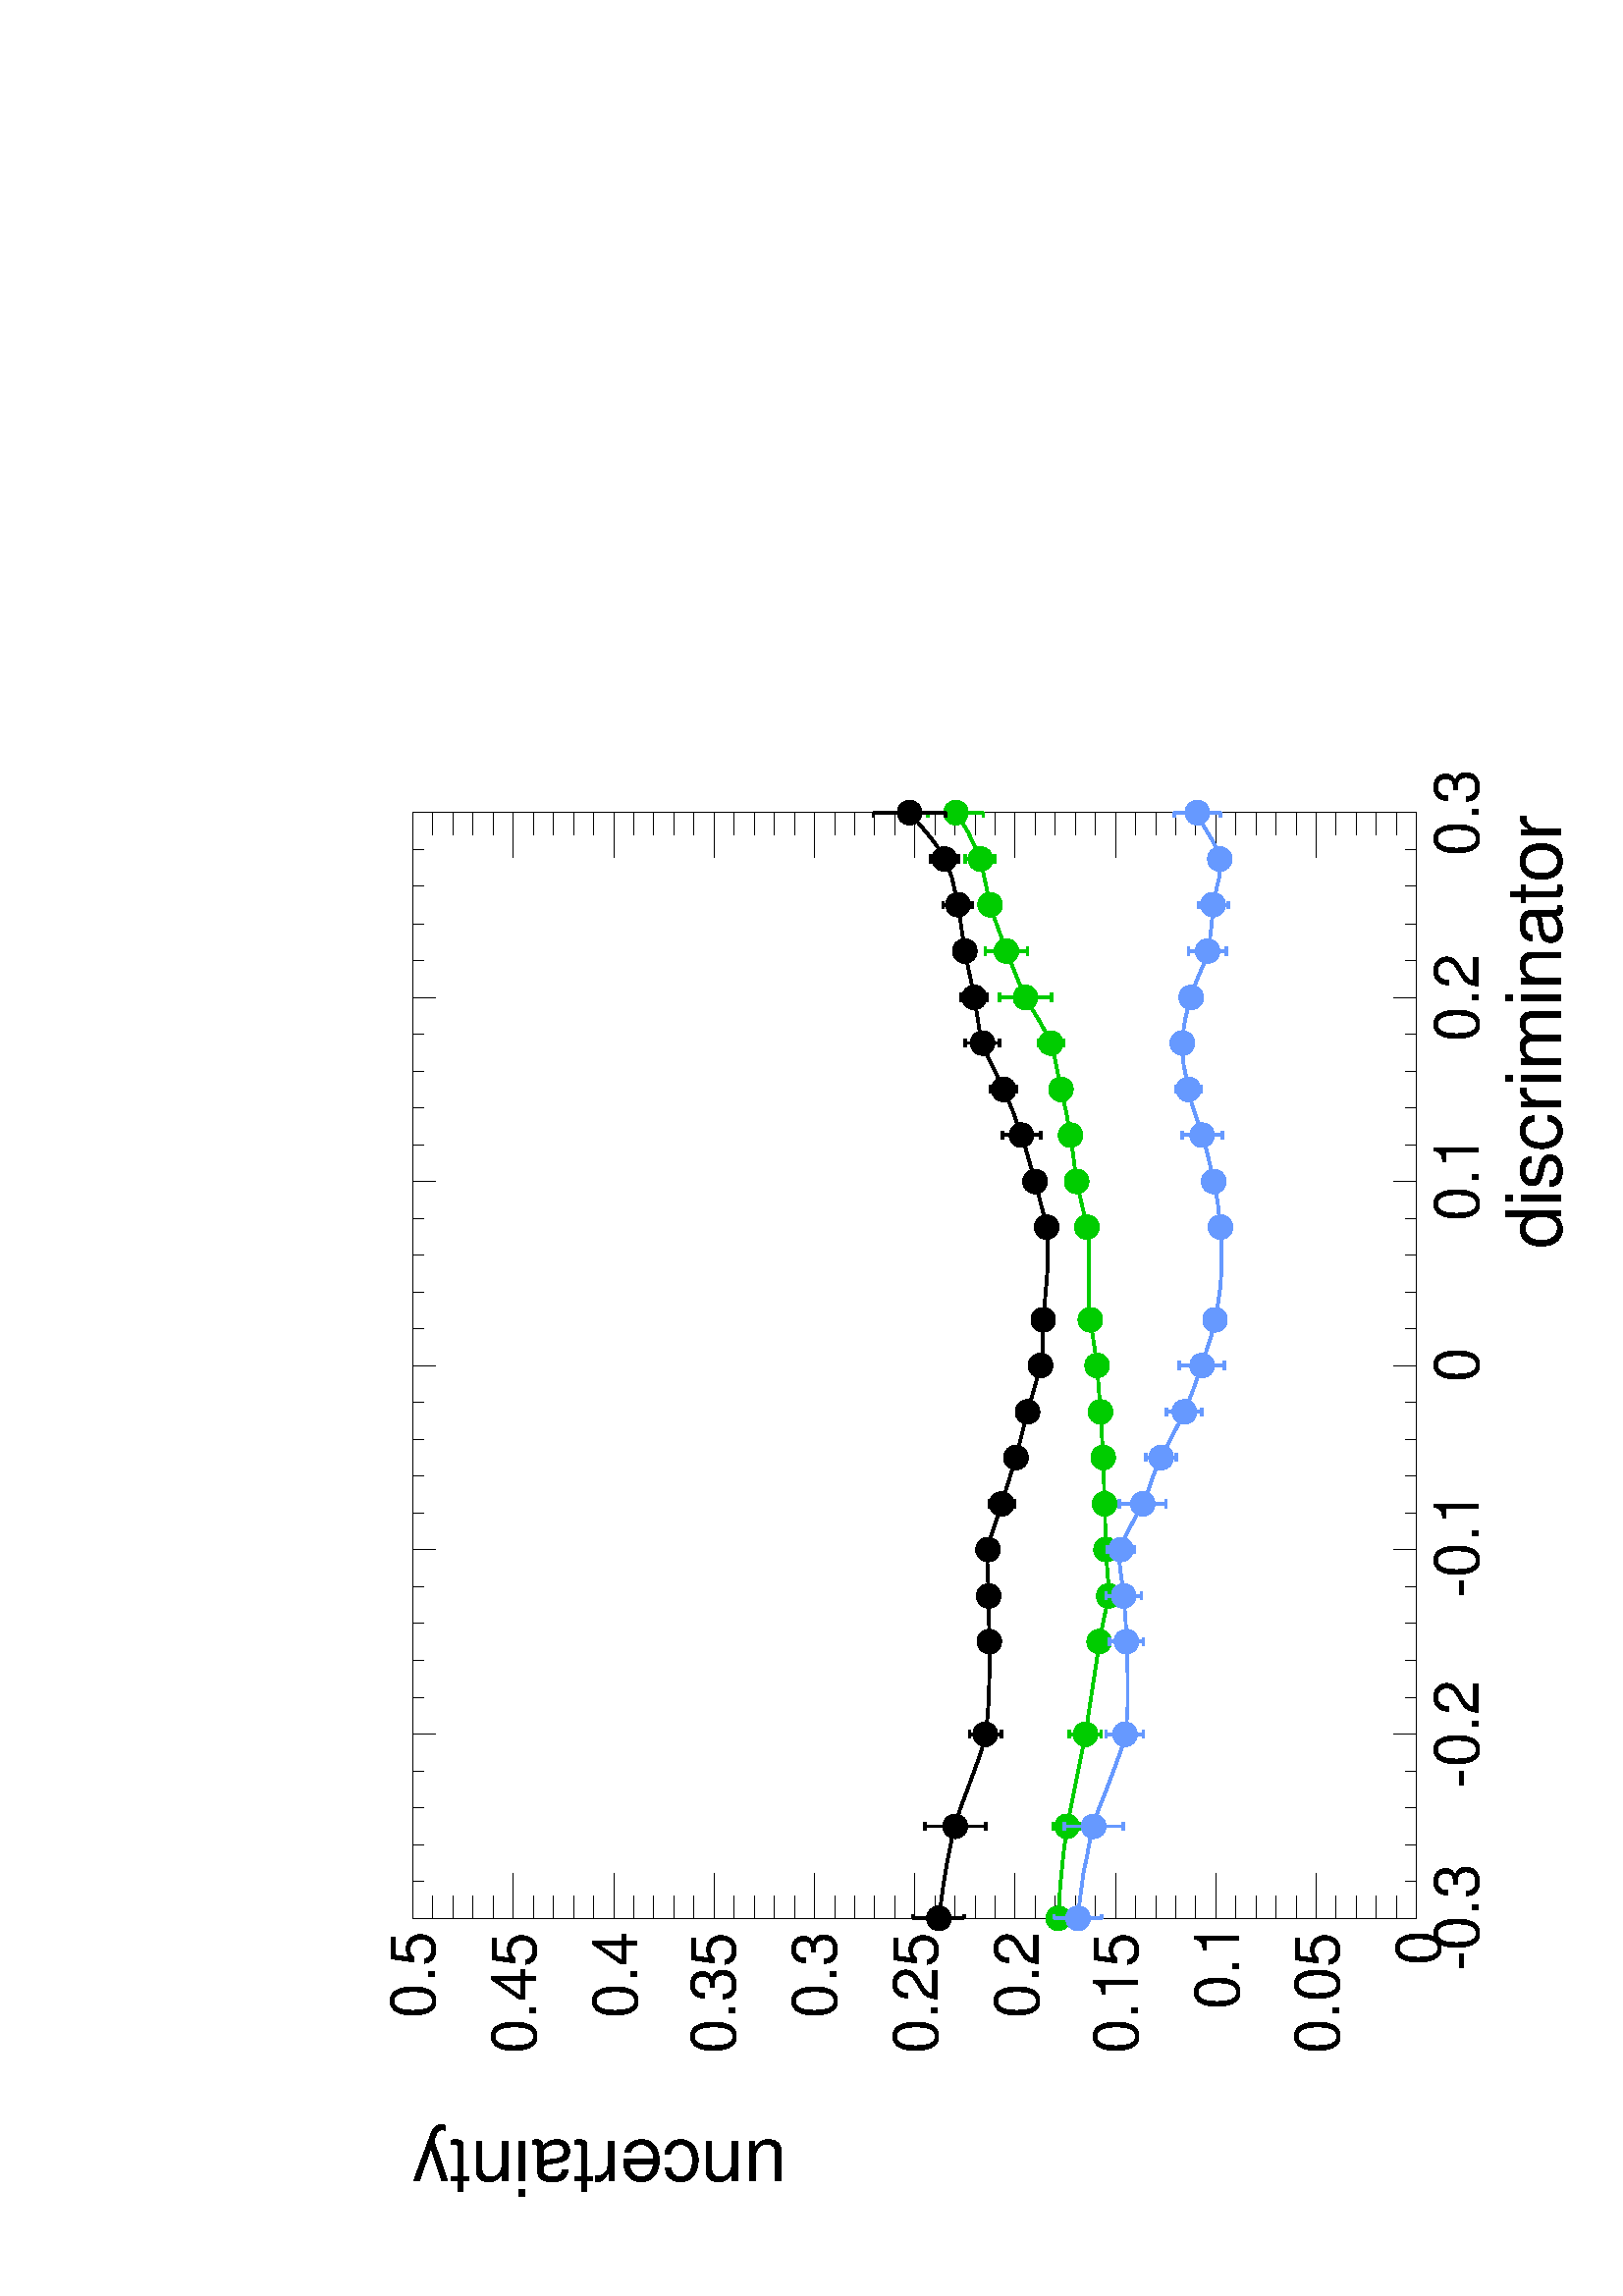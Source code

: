 %!PS-Adobe-2.0
%%Pages: (atend)
%%Orientation: Landscape
%%EndComments
%%BeginProlog
/s {stroke} def /l {lineto} def /m {moveto} def /t {translate} def
/sw {stringwidth} def /r {rotate} def /rl {roll}  def /R {repeat} def
/d {rlineto} def /rm {rmoveto} def /gr {grestore} def /f {eofill} def
/c {setrgbcolor} def /black {0 setgray} def /sd {setdash} def
/cl {closepath} def /sf {scalefont setfont} def /lw {setlinewidth} def
/box {m dup 0 exch d exch 0 d 0 exch neg d cl} def
/NC{systemdict begin initclip end}def/C{NC box clip newpath}def
/bl {box s} def /bf {box f} def /Y { 0 exch d} def /X { 0 d} def 
/mp {newpath /y exch def /x exch def} def
/side {[w .77 mul w .23 mul] .385 w mul sd w 0 l currentpoint t -144 r} def
/mr {mp x y w2 0 360 arc} def /m24 {mr s} def /m20 {mr f} def
/mb {mp x y w2 add m w2 neg 0 d 0 w neg d w 0 d 0 w d cl} def
/mt {mp x y w2 add m w2 neg w neg d w 0 d cl} def
/m21 {mb f} def /m25 {mb s} def /m22 {mt f} def /m26{mt s} def
/m23 {mp x y w2 sub m w2 w d w neg 0 d cl f} def
/m27 {mp x y w2 add m w3 neg w2 neg d w3 w2 neg d w3 w2 d cl s} def
/m28 {mp x w2 sub y w2 sub w3 add m w3 0 d  0 w3 neg d w3 0 d 0 w3 d w3 0 d  0 w3 d w3 neg 0 d 0 w3 d w3 neg 0 d
 0 w3 neg d w3 neg 0 d cl s } def
/m29 {mp gsave x w2 sub y w2 add w3 sub m currentpoint t
 4 {side} repeat cl fill gr} def
/m30 {mp gsave x w2 sub y w2 add w3 sub m currentpoint t
 4 {side} repeat cl s gr} def
/m31 {mp x y w2 sub m 0 w d x w2 sub y m w 0 d x w2 sub y w2 add m w w neg d x w2 sub y w2
 sub m w w d s} def
/m2 {mp x y w2 sub m 0 w d x w2 sub y m w 0 d s} def
/m5 {mp x w2 sub y w2 sub m w w d x w2 sub y w2 add m w w neg d s} def
/reEncode {exch findfont dup length dict begin {1 index /FID eq  {pop pop} {def} ifelse } forall /Encoding exch def currentdict end dup /FontName get exch definefont pop } def [/Times-Bold /Times-Italic /Times-BoldItalic /Helvetica
 /Helvetica-Oblique /Helvetica-Bold /Helvetica-BoldOblique /Courier /Courier-Oblique /Courier-Bold /Courier-BoldOblique /Times-Roman /AvantGarde-Book /AvantGarde-BookOblique /AvantGarde-Demi /AvantGarde-DemiOblique /Bookman-Demi
 /Bookman-DemiItalic /Bookman-Light /Bookman-LightItalic /Helvetica-Narrow /Helvetica-Narrow-Bold /Helvetica-Narrow-BoldOblique /Helvetica-Narrow-Oblique /NewCenturySchlbk-Roman /NewCenturySchlbk-Bold
 /NewCenturySchlbk-BoldItalic /NewCenturySchlbk-Italic /Palatino-Bold /Palatino-BoldItalic /Palatino-Italic /Palatino-Roman ] {ISOLatin1Encoding reEncode } forall
/oshow {gsave [] 0 sd true charpath stroke gr} def
/stwn { /fs exch def /fn exch def /text exch def fn findfont fs sf
 text sw pop xs add /xs exch def} def
/stwb { /fs exch def /fn exch def /nbas exch def /textf exch deftextf length /tlen exch def nbas tlen gt {/nbas tlendef} iffn findfont fs sf textf dup length nbas sub nbas getinterval sw
pop neg xs add /xs exch def} def
/Zone {/iy exch def /ix exch def  ix 1 sub  3144 mul  1 iy sub  2224
 mul t} def
%%EndProlog
%%BeginSetup
%%EndSetup
newpath  gsave  90 r 0 -594 t  28 20 t .25 .25 scale  gsave 
%%Page: 1 1
 gsave  gsave 
 1 1 Zone
 gsave  0 0 t black[  ] 0 sd 1 lw 1 1 1 c 2948 1989 0 0 bf black 1 1 1 c black 1622 1472 442 219 bl 1622 1472 442 219 bl 1 1 1 c black 1622 1472 442 219 bl 1622 1472 442 219 bl 442 219 m 1622 X s
 gsave  2948 1989 0 0 C 1424 6 t 0 r /Helvetica findfont 112.475 sf 0 0 m (discriminator) show NC gr  442 252 m -33 Y s 496 235 m -16 Y s 550 235 m -16 Y s 604 235 m -16 Y s 658 235 m -16 Y s 712 252 m -33 Y s 766 235 m -16 Y s 821 235 m -16 Y s 875
 235 m -16 Y s 929 235 m -16 Y s 983 252 m -33 Y s 1037 235 m -16 Y s 1091 235 m -16 Y s 1145 235 m -16 Y s 1199 235 m -16 Y s 1253 252 m -33 Y s 1307 235 m -16 Y s 1361 235 m -16 Y s 1415 235 m -16 Y s 1469 235 m -16 Y s 1523 252 m -33 Y s 1577 235
 m -16 Y s 1631 235 m -16 Y s 1685 235 m -16 Y s 1739 235 m -16 Y s 1793 252 m -33 Y s 1847 235 m -16 Y s 1901 235 m -16 Y s 1956 235 m -16 Y s 2010 235 m -16 Y s 2064 252 m -33 Y s 442 252 m -33 Y s 2064 252 m -33 Y s
 gsave  2948 1989 0 0 C 364 127 t 0 r /Helvetica findfont 91.756 sf 0 0 m (\2550.3) show NC gr 
 gsave  2948 1989 0 0 C 633 127 t 0 r /Helvetica findfont 91.756 sf 0 0 m (\2550.2) show NC gr 
 gsave  2948 1989 0 0 C 912 127 t 0 r /Helvetica findfont 91.756 sf 0 0 m (\2550.1) show NC gr 
 gsave  2948 1989 0 0 C 1228 127 t 0 r /Helvetica findfont 91.756 sf 0 0 m (0) show NC gr 
 gsave  2948 1989 0 0 C 1465 127 t 0 r /Helvetica findfont 91.756 sf 0 0 m (0.1) show NC gr 
 gsave  2948 1989 0 0 C 1729 127 t 0 r /Helvetica findfont 91.756 sf 0 0 m (0.2) show NC gr 
 gsave  2948 1989 0 0 C 2001 127 t 0 r /Helvetica findfont 91.756 sf 0 0 m (0.3) show NC gr  442 1691 m 1622 X s 442 1658 m 33 Y s 496 1674 m 17 Y s 550 1674 m 17 Y s 604 1674 m 17 Y s 658 1674 m 17 Y s 712 1658 m 33 Y s 766 1674 m 17 Y s 821 1674 m
 17 Y s 875 1674 m 17 Y s 929 1674 m 17 Y s 983 1658 m 33 Y s 1037 1674 m 17 Y s 1091 1674 m 17 Y s 1145 1674 m 17 Y s 1199 1674 m 17 Y s 1253 1658 m 33 Y s 1307 1674 m 17 Y s 1361 1674 m 17 Y s 1415 1674 m 17 Y s 1469 1674 m 17 Y s 1523 1658 m 33 Y
 s 1577 1674 m 17 Y s 1631 1674 m 17 Y s 1685 1674 m 17 Y s 1739 1674 m 17 Y s 1793 1658 m 33 Y s 1847 1674 m 17 Y s 1901 1674 m 17 Y s 1956 1674 m 17 Y s 2010 1674 m 17 Y s 2064 1658 m 33 Y s 442 1658 m 33 Y s 2064 1658 m 33 Y s 442 219 m 1472 Y s
 gsave  2948 1989 0 0 C 115 1143 t 90 r /Helvetica findfont 112.475 sf 0 0 m (uncertainty) show NC gr  508 219 m -66 X s 475 248 m -33 X s 475 278 m -33 X s 475 307 m -33 X s 475 337 m -33 X s 508 366 m -66 X s 475 395 m -33 X s 475 425 m -33 X s
 475 454 m -33 X s 475 484 m -33 X s 508 513 m -66 X s 475 543 m -33 X s 475 572 m -33 X s 475 601 m -33 X s 475 631 m -33 X s 508 660 m -66 X s 475 690 m -33 X s 475 719 m -33 X s 475 749 m -33 X s 475 778 m -33 X s 508 808 m -66 X s 475 837 m -33
 X s 475 866 m -33 X s 475 896 m -33 X s 475 925 m -33 X s 508 955 m -66 X s 475 984 m -33 X s 475 1014 m -33 X s 475 1043 m -33 X s 475 1072 m -33 X s 508 1102 m -66 X s 475 1131 m -33 X s 475 1161 m -33 X s 475 1190 m -33 X s 475 1220 m -33 X s
 508 1249 m -66 X s 475 1279 m -33 X s 475 1308 m -33 X s 475 1337 m -33 X s 475 1367 m -33 X s 508 1396 m -66 X s 475 1426 m -33 X s 475 1455 m -33 X s 475 1485 m -33 X s 475 1514 m -33 X s 508 1543 m -66 X s 475 1573 m -33 X s 475 1602 m -33 X s
 475 1632 m -33 X s 475 1661 m -33 X s 508 1691 m -66 X s
 gsave  2948 1989 0 0 C 373 184 t 0 r /Helvetica findfont 91.756 sf 0 0 m (0) show NC gr 
 gsave  2948 1989 0 0 C 243 332 t 0 r /Helvetica findfont 91.756 sf 0 0 m (0.05) show NC gr 
 gsave  2948 1989 0 0 C 308 479 t 0 r /Helvetica findfont 91.756 sf 0 0 m (0.1) show NC gr 
 gsave  2948 1989 0 0 C 243 627 t 0 r /Helvetica findfont 91.756 sf 0 0 m (0.15) show NC gr 
 gsave  2948 1989 0 0 C 296 773 t 0 r /Helvetica findfont 91.756 sf 0 0 m (0.2) show NC gr 
 gsave  2948 1989 0 0 C 243 921 t 0 r /Helvetica findfont 91.756 sf 0 0 m (0.25) show NC gr 
 gsave  2948 1989 0 0 C 296 1069 t 0 r /Helvetica findfont 91.756 sf 0 0 m (0.3) show NC gr 
 gsave  2948 1989 0 0 C 243 1217 t 0 r /Helvetica findfont 91.756 sf 0 0 m (0.35) show NC gr 
 gsave  2948 1989 0 0 C 296 1362 t 0 r /Helvetica findfont 91.756 sf 0 0 m (0.4) show NC gr 
 gsave  2948 1989 0 0 C 243 1510 t 0 r /Helvetica findfont 91.756 sf 0 0 m (0.45) show NC gr 
 gsave  2948 1989 0 0 C 296 1658 t 0 r /Helvetica findfont 91.756 sf 0 0 m (0.5) show NC gr  2064 219 m 1472 Y s 1998 219 m 66 X s 2031 248 m 33 X s 2031 278 m 33 X s 2031 307 m 33 X s 2031 337 m 33 X s 1998 366 m 66 X s 2031 395 m 33 X s 2031 425 m
 33 X s 2031 454 m 33 X s 2031 484 m 33 X s 1998 513 m 66 X s 2031 543 m 33 X s 2031 572 m 33 X s 2031 601 m 33 X s 2031 631 m 33 X s 1998 660 m 66 X s 2031 690 m 33 X s 2031 719 m 33 X s 2031 749 m 33 X s 2031 778 m 33 X s 1998 808 m 66 X s 2031
 837 m 33 X s 2031 866 m 33 X s 2031 896 m 33 X s 2031 925 m 33 X s 1998 955 m 66 X s 2031 984 m 33 X s 2031 1014 m 33 X s 2031 1043 m 33 X s 2031 1072 m 33 X s 1998 1102 m 66 X s 2031 1131 m 33 X s 2031 1161 m 33 X s 2031 1190 m 33 X s 2031 1220 m
 33 X s 1998 1249 m 66 X s 2031 1279 m 33 X s 2031 1308 m 33 X s 2031 1337 m 33 X s 2031 1367 m 33 X s 1998 1396 m 66 X s 2031 1426 m 33 X s 2031 1455 m 33 X s 2031 1485 m 33 X s 2031 1514 m 33 X s 1998 1543 m 66 X s 2031 1573 m 33 X s 2031 1602 m
 33 X s 2031 1632 m 33 X s 2031 1661 m 33 X s 1998 1691 m 66 X s 0 0.8 0 c 4 lw 577 749 m 2 Y s 571 751 m 12 X s 577 713 m -2 Y s 571 711 m 12 X s 712 722 m 6 Y s 707 728 m 11 X s 712 687 m -6 Y s 707 681 m 11 X s 1726 772 m 1 Y s 1720 773 m 12 X s
 1726 737 m -1 Y s 1720 736 m 12 X s 1793 810 m 20 Y s 1787 830 m 12 X s 1793 775 m -21 Y s 1787 754 m 12 X s 1861 838 m 13 Y s 1855 851 m 12 X s 1861 803 m -14 Y s 1855 789 m 12 X s 1996 876 m 4 Y s 1990 880 m 12 X s 1996 841 m -4 Y s 1990 837 m 12
 X s 2064 912 m 23 Y s 2058 935 m 6 X s 2064 876 m -22 Y s 2058 854 m 6 X s 442 744 m 49 -3 d 48 -5 d 38 -5 d 135 -27 d 53 -8 d 72 -11 d 11 -1 d 62 -13 d 5 -1 d 14 X 23 2 d 31 2 d 67 2 d 68 2 d 67 4 d 68 5 d 28 4 d 33 5 d 6 1 d 24 2 d 87 X 21 2 d 4
 1 d 23 5 d 39 9 d 5 1 d 68 9 d 37 7 d 30 7 d 56 11 d 12 4 d 13 6 d 17 9 d 29 18 d 8 4 d 23 10 d 45 18 d 44 16 d 24 8 d 67 14 d 22 10 d 17 8 d 17 10 d 12 8 d s 1 lw /w 36 def /w2 {w 2 div} def /w3 {w 3 div} def 442 744 577 731 712 704 848 684 915
 670 983 674 1050 676 1118 678 1185 682 1253 687 1320 697 1456 702 1523 717 1591 726 1658 740 1726 755 1793 792 1861 820 1929 844 1996 858 2064 894 21 { m20} R 4 lw 0.4 0.6 1 c 442 733 m 17 Y s 442 750 m 6 X s 442 697 m -17 Y s 442 680 m 6 X s 577
 710 m 25 Y s 571 735 m 12 X s 577 674 m -25 Y s 571 649 m 12 X s 712 664 m 10 Y s 707 674 m 11 X s 712 629 m -10 Y s 707 619 m 11 X s 848 662 m 7 Y s 842 669 m 11 X s 848 626 m -7 Y s 842 619 m 11 X s 915 666 m 8 Y s 909 674 m 12 X s 915 630 m -8 Y
 s 909 622 m 12 X s 983 670 m 2 Y s 977 672 m 12 X s 983 635 m -2 Y s 977 633 m 12 X s 1050 638 m 16 Y s 1044 654 m 12 X s 1050 602 m -16 Y s 1044 586 m 12 X s 1118 611 m 5 Y s 1112 616 m 12 X s 1118 576 m -5 Y s 1112 571 m 12 X s 1185 577 m 8 Y s
 1179 585 m 12 X s 1185 541 m -8 Y s 1179 533 m 12 X s 1253 551 m 16 Y s 1247 567 m 12 X s 1253 516 m -16 Y s 1247 500 m 12 X s 1591 550 m 12 Y s 1585 562 m 12 X s 1591 515 m -12 Y s 1585 503 m 12 X s 1658 571 m s 1652 571 m 12 X s 1658 536 m -1 Y s
 1652 535 m 12 X s 1861 542 m 11 Y s 1855 553 m 12 X s 1861 507 m -10 Y s 1855 497 m 12 X s 1929 534 m 4 Y s 1923 538 m 11 X s 1929 499 m -4 Y s 1923 495 m 11 X s 2064 557 m 17 Y s 2058 574 m 6 X s 2064 522 m -16 Y s 2058 506 m 6 X s 442 715 m 21 -2
 d 23 -3 d 23 -3 d 23 -5 d 22 -4 d 23 -6 d 13 -3 d 14 -5 d 17 -7 d 48 -18 d 14 -5 d 11 -4 d 11 -2 d 7 -2 d 14 -2 d 14 -1 d 17 -1 d 37 X 54 2 d 27 1 d 40 3 d 11 1 d 27 4 d 10 1 d 7 X 6 -1 d 7 -1 d 6 -1 d 7 -3 d 8 -3 d 39 -21 d 7 -4 d 14 -6 d 26 -9 d
 17 -7 d 11 -5 d 12 -6 d 52 -27 d 3 -1 d 17 -7 d 21 -8 d 24 -8 d 6 -3 d 30 -9 d 15 -5 d 15 -3 d 7 -2 d 16 -3 d 19 -3 d 15 -2 d 17 -1 d 54 X 15 1 d 16 2 d 20 2 d 21 4 d 10 2 d 19 4 d 25 6 d 24 7 d 15 5 d 31 10 d 11 3 d 10 2 d 21 4 d 15 3 d 11 1 d 10
 1 d 11 X 10 -1 d 12 -1 d 12 -2 d 17 -4 d 16 -5 d 10 -3 d 12 -4 d 31 -13 d 9 -3 d 6 -1 d 11 -3 d 11 -1 d 17 -2 d 23 -2 d 6 X 9 -2 d 18 -4 d 12 -3 d 9 -1 d 7 -1 d 6 X 6 1 d 6 1 d 6 2 d 6 3 d 8 4 d 13 8 d 12 7 d 8 4 d 7 3 d 2 1 d s 1 lw 442 715 577
 692 712 646 848 644 915 648 983 652 1050 620 1118 593 1185 559 1253 533 1320 514 1456 506 1523 516 1591 533 1658 553 1726 562 1793 549 1861 525 1929 517 1996 507 2064 540 21 { m20} R 4 lw black 442 937 m 20 Y s 442 957 m 6 X s 442 901 m -19 Y s 442
 882 m 6 X s 577 913 m 27 Y s 571 940 m 12 X s 577 877 m -27 Y s 571 850 m 12 X s 712 869 m 5 Y s 707 874 m 11 X s 712 833 m -6 Y s 707 827 m 11 X s 1050 845 m s 1044 845 m 12 X s 1050 809 m s 1044 809 m 12 X s 1591 816 m 10 Y s 1585 826 m 12 X s
 1591 780 m -10 Y s 1585 770 m 12 X s 1658 842 m 1 Y s 1652 843 m 12 X s 1658 807 m -2 Y s 1652 805 m 12 X s 1726 873 m 7 Y s 1720 880 m 12 X s 1726 837 m -7 Y s 1720 830 m 12 X s 1793 885 m 2 Y s 1787 887 m 12 X s 1793 850 m -2 Y s 1787 848 m 12 X
 s 1929 909 m 4 Y s 1923 913 m 11 X s 1929 874 m -4 Y s 1923 870 m 11 X s 1996 929 m 2 Y s 1990 931 m 12 X s 1996 893 m -2 Y s 1990 891 m 12 X s 2064 980 m 35 Y s 2058 1015 m 6 X s 2064 944 m -35 Y s 2058 909 m 6 X s 442 919 m 45 -6 d 37 -6 d 39 -8
 d 14 -4 d 25 -7 d 43 -16 d 33 -12 d 19 -6 d 15 -3 d 22 -3 d 26 -2 d 36 -1 d 52 X 67 1 d 25 1 d 24 1 d 16 -1 d 3 X 15 -3 d 52 -17 d 68 -21 d 67 -17 d 66 -19 d 2 X 19 -3 d 48 -1 d 45 -4 d 38 -3 d 24 X 19 1 d 10 1 d 21 5 d 46 12 d 56 16 d 12 4 d 36 13
 d 31 13 d 27 13 d 25 12 d 16 6 d 16 4 d 51 8 d 68 14 d 68 10 d 40 9 d 13 5 d 14 6 d 15 8 d 15 11 d 18 15 d 20 17 d s 1 lw 442 919 577 895 712 851 848 845 915 846 983 847 1050 827 1118 806 1185 789 1253 770 1320 766 1456 761 1523 778 1591 798 1658
 824 1726 855 1793 867 1861 881 1929 891 1996 911 2064 962 21 { m20} R 4 lw 442 937 m 20 Y s 442 957 m 6 X s 442 901 m -19 Y s 442 882 m 6 X s 577 913 m 27 Y s 571 940 m 12 X s 577 877 m -27 Y s 571 850 m 12 X s 712 869 m 5 Y s 707 874 m 11 X s 712
 833 m -6 Y s 707 827 m 11 X s 1050 845 m s 1044 845 m 12 X s 1050 809 m s 1044 809 m 12 X s 1591 816 m 10 Y s 1585 826 m 12 X s 1591 780 m -10 Y s 1585 770 m 12 X s 1658 842 m 1 Y s 1652 843 m 12 X s 1658 807 m -2 Y s 1652 805 m 12 X s 1726 873 m 7
 Y s 1720 880 m 12 X s 1726 837 m -7 Y s 1720 830 m 12 X s 1793 885 m 2 Y s 1787 887 m 12 X s 1793 850 m -2 Y s 1787 848 m 12 X s 1929 909 m 4 Y s 1923 913 m 11 X s 1929 874 m -4 Y s 1923 870 m 11 X s 1996 929 m 2 Y s 1990 931 m 12 X s 1996 893 m -2
 Y s 1990 891 m 12 X s 2064 980 m 35 Y s 2058 1015 m 6 X s 2064 944 m -35 Y s 2058 909 m 6 X s 1 lw 442 919 577 895 712 851 848 845 915 846 983 847 1050 827 1118 806 1185 789 1253 770 1320 766 1456 761 1523 778 1591 798 1658 824 1726 855 1793 867
 1861 881 1929 891 1996 911 2064 962 21 { m20} R 4 lw gr 
showpage
 gr 
%%Trailer
%%Pages:  1
 gr  gr  gr 
%%EOF

